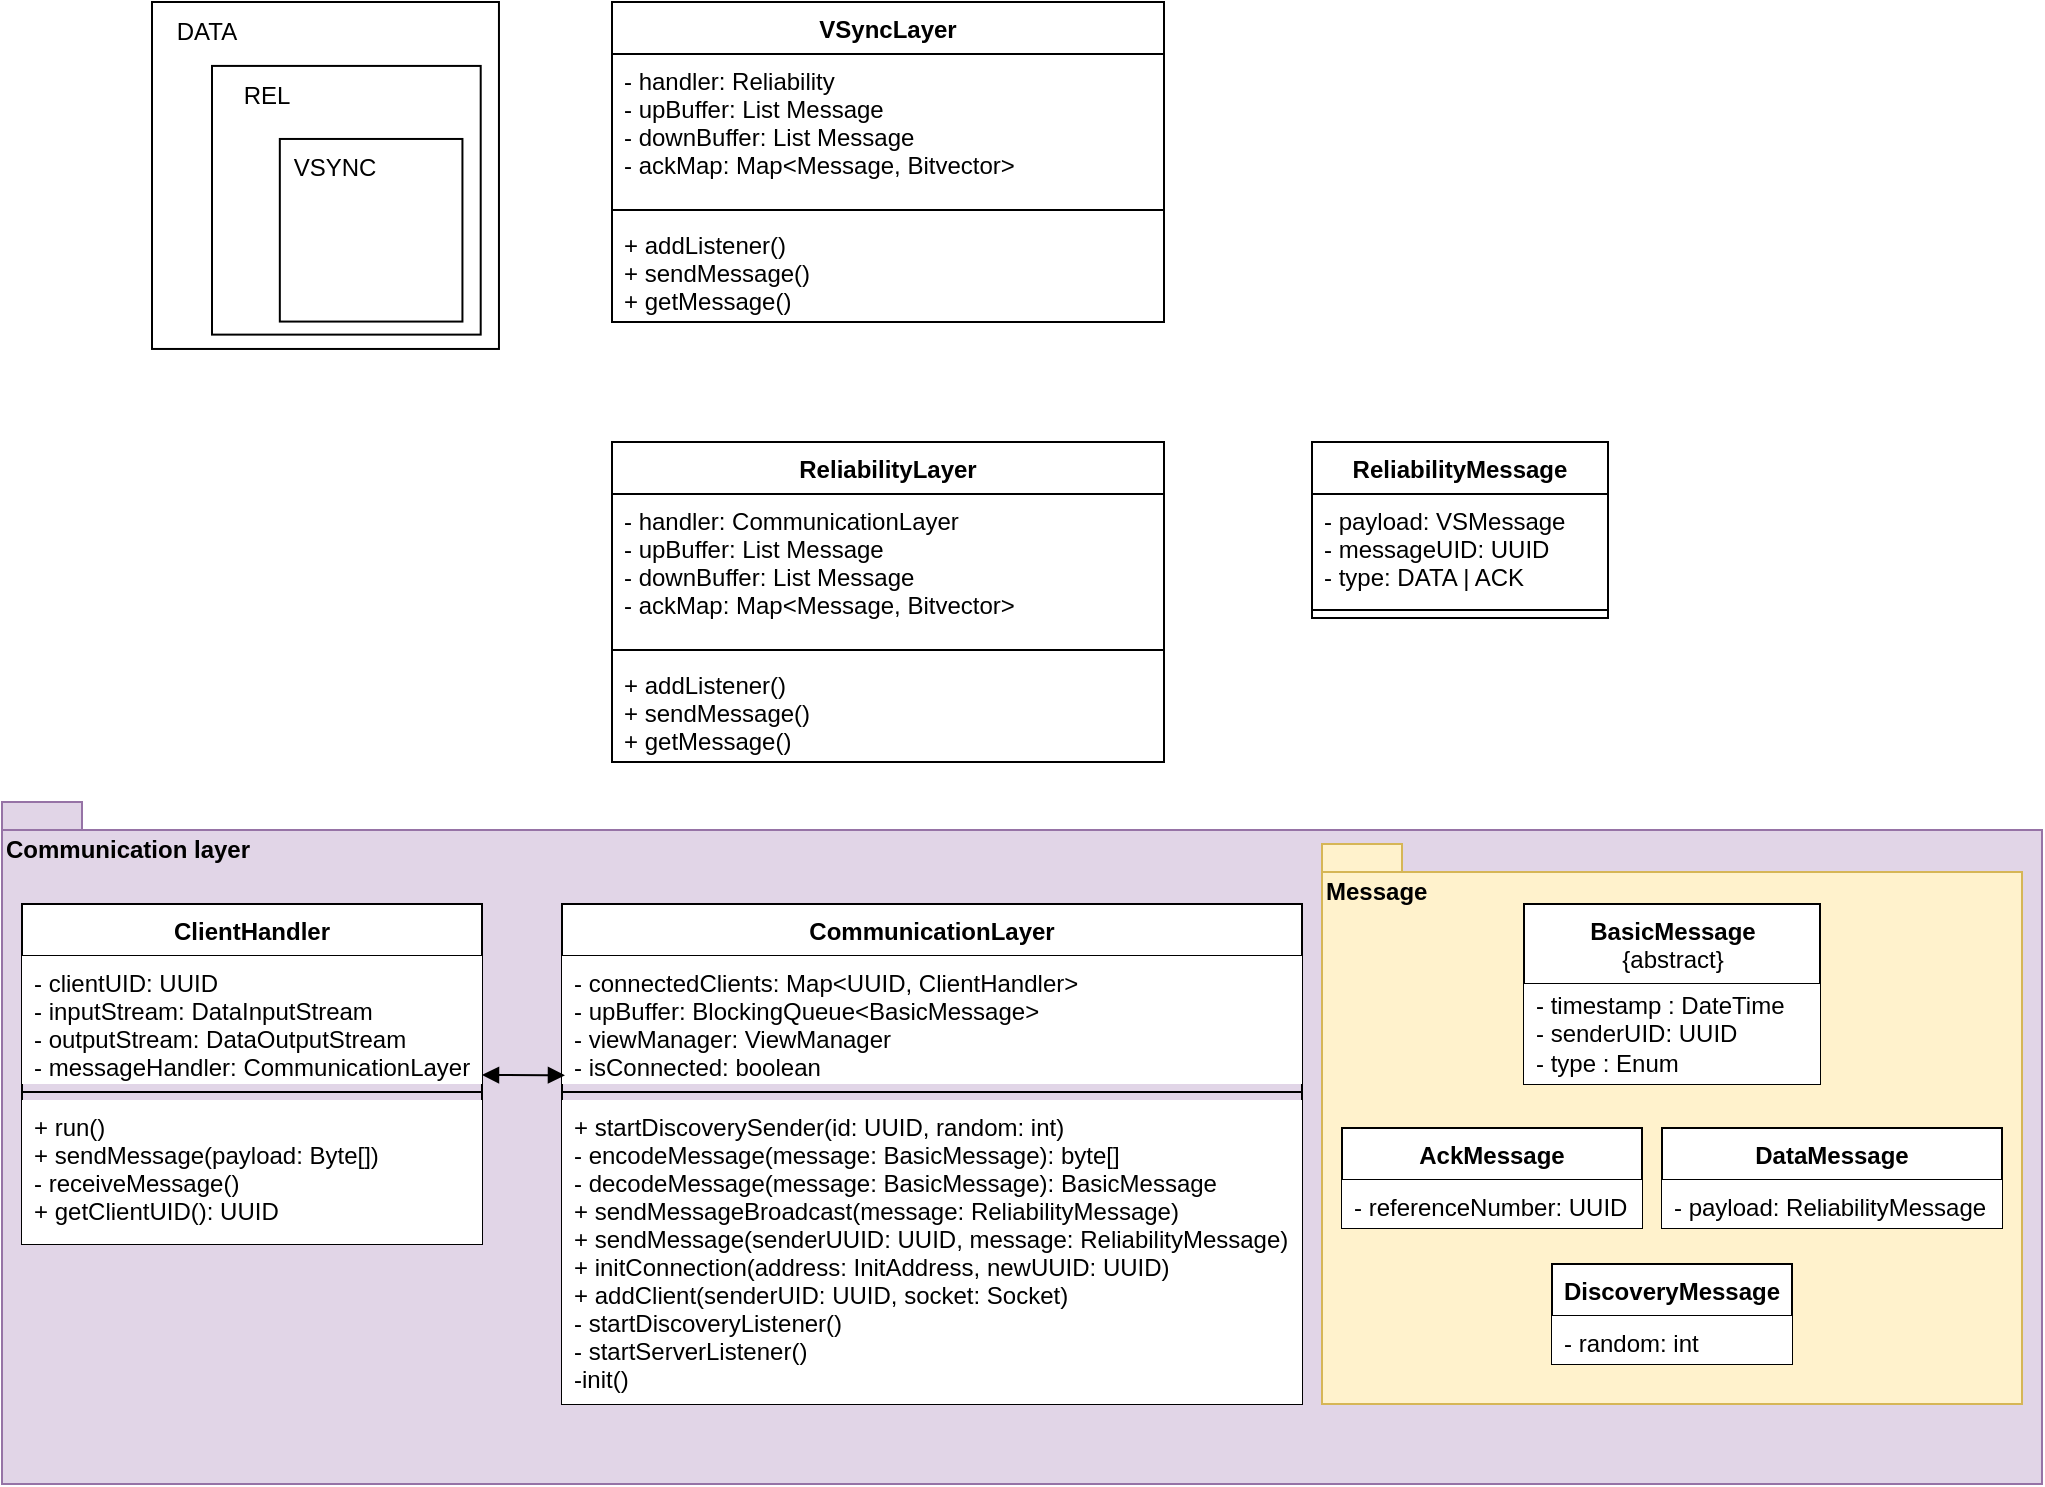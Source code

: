 <mxfile version="21.6.8" type="device" pages="2">
  <diagram id="uH54kyftliJ96vURA3TG" name="UML">
    <mxGraphModel dx="1474" dy="748" grid="1" gridSize="10" guides="1" tooltips="1" connect="1" arrows="1" fold="1" page="1" pageScale="1" pageWidth="1169" pageHeight="827" background="none" math="0" shadow="0">
      <root>
        <mxCell id="0" />
        <mxCell id="1" parent="0" />
        <mxCell id="1DaD0b_Yj19bJ4eFErKd-13" value="ReliabilityLayer" style="swimlane;fontStyle=1;align=center;verticalAlign=top;childLayout=stackLayout;horizontal=1;startSize=26;horizontalStack=0;resizeParent=1;resizeParentMax=0;resizeLast=0;collapsible=1;marginBottom=0;" parent="1" vertex="1">
          <mxGeometry x="380" y="290" width="276" height="160" as="geometry" />
        </mxCell>
        <mxCell id="1DaD0b_Yj19bJ4eFErKd-14" value="- handler: CommunicationLayer&#xa;- upBuffer: List Message&#xa;- downBuffer: List Message&#xa;- ackMap: Map&lt;Message, Bitvector&gt;" style="text;strokeColor=none;fillColor=none;align=left;verticalAlign=top;spacingLeft=4;spacingRight=4;overflow=hidden;rotatable=0;points=[[0,0.5],[1,0.5]];portConstraint=eastwest;" parent="1DaD0b_Yj19bJ4eFErKd-13" vertex="1">
          <mxGeometry y="26" width="276" height="74" as="geometry" />
        </mxCell>
        <mxCell id="1DaD0b_Yj19bJ4eFErKd-15" value="" style="line;strokeWidth=1;fillColor=none;align=left;verticalAlign=middle;spacingTop=-1;spacingLeft=3;spacingRight=3;rotatable=0;labelPosition=right;points=[];portConstraint=eastwest;strokeColor=inherit;" parent="1DaD0b_Yj19bJ4eFErKd-13" vertex="1">
          <mxGeometry y="100" width="276" height="8" as="geometry" />
        </mxCell>
        <mxCell id="1DaD0b_Yj19bJ4eFErKd-16" value="+ addListener()&#xa;+ sendMessage()&#xa;+ getMessage()&#xa;" style="text;strokeColor=none;fillColor=none;align=left;verticalAlign=top;spacingLeft=4;spacingRight=4;overflow=hidden;rotatable=0;points=[[0,0.5],[1,0.5]];portConstraint=eastwest;" parent="1DaD0b_Yj19bJ4eFErKd-13" vertex="1">
          <mxGeometry y="108" width="276" height="52" as="geometry" />
        </mxCell>
        <mxCell id="1DaD0b_Yj19bJ4eFErKd-17" value="ReliabilityMessage" style="swimlane;fontStyle=1;align=center;verticalAlign=top;childLayout=stackLayout;horizontal=1;startSize=26;horizontalStack=0;resizeParent=1;resizeParentMax=0;resizeLast=0;collapsible=1;marginBottom=0;" parent="1" vertex="1">
          <mxGeometry x="730" y="290" width="148" height="88" as="geometry" />
        </mxCell>
        <mxCell id="1DaD0b_Yj19bJ4eFErKd-18" value="- payload: VSMessage&#xa;- messageUID: UUID&#xa;- type: DATA | ACK" style="text;strokeColor=none;fillColor=none;align=left;verticalAlign=top;spacingLeft=4;spacingRight=4;overflow=hidden;rotatable=0;points=[[0,0.5],[1,0.5]];portConstraint=eastwest;" parent="1DaD0b_Yj19bJ4eFErKd-17" vertex="1">
          <mxGeometry y="26" width="148" height="54" as="geometry" />
        </mxCell>
        <mxCell id="1DaD0b_Yj19bJ4eFErKd-19" value="" style="line;strokeWidth=1;fillColor=none;align=left;verticalAlign=middle;spacingTop=-1;spacingLeft=3;spacingRight=3;rotatable=0;labelPosition=right;points=[];portConstraint=eastwest;strokeColor=inherit;" parent="1DaD0b_Yj19bJ4eFErKd-17" vertex="1">
          <mxGeometry y="80" width="148" height="8" as="geometry" />
        </mxCell>
        <mxCell id="1DaD0b_Yj19bJ4eFErKd-21" value="VSyncLayer" style="swimlane;fontStyle=1;align=center;verticalAlign=top;childLayout=stackLayout;horizontal=1;startSize=26;horizontalStack=0;resizeParent=1;resizeParentMax=0;resizeLast=0;collapsible=1;marginBottom=0;" parent="1" vertex="1">
          <mxGeometry x="380" y="70" width="276" height="160" as="geometry" />
        </mxCell>
        <mxCell id="1DaD0b_Yj19bJ4eFErKd-22" value="- handler: Reliability&#xa;- upBuffer: List Message&#xa;- downBuffer: List Message&#xa;- ackMap: Map&lt;Message, Bitvector&gt;" style="text;strokeColor=none;fillColor=none;align=left;verticalAlign=top;spacingLeft=4;spacingRight=4;overflow=hidden;rotatable=0;points=[[0,0.5],[1,0.5]];portConstraint=eastwest;" parent="1DaD0b_Yj19bJ4eFErKd-21" vertex="1">
          <mxGeometry y="26" width="276" height="74" as="geometry" />
        </mxCell>
        <mxCell id="1DaD0b_Yj19bJ4eFErKd-23" value="" style="line;strokeWidth=1;fillColor=none;align=left;verticalAlign=middle;spacingTop=-1;spacingLeft=3;spacingRight=3;rotatable=0;labelPosition=right;points=[];portConstraint=eastwest;strokeColor=inherit;" parent="1DaD0b_Yj19bJ4eFErKd-21" vertex="1">
          <mxGeometry y="100" width="276" height="8" as="geometry" />
        </mxCell>
        <mxCell id="1DaD0b_Yj19bJ4eFErKd-24" value="+ addListener()&#xa;+ sendMessage()&#xa;+ getMessage()" style="text;strokeColor=none;fillColor=none;align=left;verticalAlign=top;spacingLeft=4;spacingRight=4;overflow=hidden;rotatable=0;points=[[0,0.5],[1,0.5]];portConstraint=eastwest;" parent="1DaD0b_Yj19bJ4eFErKd-21" vertex="1">
          <mxGeometry y="108" width="276" height="52" as="geometry" />
        </mxCell>
        <mxCell id="ZzXIpPAD5MCdEfTn8lEt-22" value="" style="group" parent="1" vertex="1" connectable="0">
          <mxGeometry x="150" y="70" width="173.48" height="173.48" as="geometry" />
        </mxCell>
        <mxCell id="ZzXIpPAD5MCdEfTn8lEt-9" value="" style="whiteSpace=wrap;html=1;aspect=fixed;movable=0;resizable=0;rotatable=0;deletable=0;editable=0;locked=1;connectable=0;" parent="ZzXIpPAD5MCdEfTn8lEt-22" vertex="1">
          <mxGeometry width="173.478" height="173.478" as="geometry" />
        </mxCell>
        <mxCell id="ZzXIpPAD5MCdEfTn8lEt-13" value="" style="whiteSpace=wrap;html=1;aspect=fixed;movable=1;resizable=1;rotatable=1;deletable=1;editable=1;locked=0;connectable=1;" parent="ZzXIpPAD5MCdEfTn8lEt-22" vertex="1">
          <mxGeometry x="30" y="31.96" width="134.35" height="134.35" as="geometry" />
        </mxCell>
        <mxCell id="ZzXIpPAD5MCdEfTn8lEt-16" value="" style="whiteSpace=wrap;html=1;aspect=fixed;movable=1;resizable=1;rotatable=1;deletable=1;editable=1;locked=0;connectable=1;" parent="ZzXIpPAD5MCdEfTn8lEt-22" vertex="1">
          <mxGeometry x="63.913" y="68.478" width="91.304" height="91.304" as="geometry" />
        </mxCell>
        <mxCell id="ZzXIpPAD5MCdEfTn8lEt-18" value="DATA" style="text;html=1;strokeColor=none;fillColor=none;align=center;verticalAlign=middle;whiteSpace=wrap;rounded=0;movable=0;resizable=0;rotatable=0;deletable=0;editable=0;locked=1;connectable=0;" parent="ZzXIpPAD5MCdEfTn8lEt-22" vertex="1">
          <mxGeometry width="54.783" height="29.348" as="geometry" />
        </mxCell>
        <mxCell id="ZzXIpPAD5MCdEfTn8lEt-15" value="REL" style="text;html=1;strokeColor=none;fillColor=none;align=center;verticalAlign=middle;whiteSpace=wrap;rounded=0;movable=0;resizable=0;rotatable=0;deletable=0;editable=0;locked=1;connectable=0;" parent="ZzXIpPAD5MCdEfTn8lEt-22" vertex="1">
          <mxGeometry x="30" y="30" width="54.79" height="33.26" as="geometry" />
        </mxCell>
        <mxCell id="ZzXIpPAD5MCdEfTn8lEt-12" value="VSYNC" style="text;html=1;strokeColor=none;fillColor=none;align=center;verticalAlign=middle;whiteSpace=wrap;rounded=0;movable=0;resizable=0;rotatable=0;deletable=0;editable=0;locked=1;connectable=0;" parent="ZzXIpPAD5MCdEfTn8lEt-22" vertex="1">
          <mxGeometry x="63.913" y="68.478" width="54.783" height="29.348" as="geometry" />
        </mxCell>
        <mxCell id="Ba6T_ooh9Mtlx2RINqY4-15" value="" style="group" vertex="1" connectable="0" parent="1">
          <mxGeometry x="75" y="470" width="1020" height="341" as="geometry" />
        </mxCell>
        <mxCell id="Ba6T_ooh9Mtlx2RINqY4-1" value="Communication layer" style="shape=folder;fontStyle=1;spacingTop=10;tabWidth=40;tabHeight=14;tabPosition=left;html=1;whiteSpace=wrap;align=left;verticalAlign=top;labelBackgroundColor=none;fillColor=#e1d5e7;strokeColor=#9673a6;" vertex="1" parent="Ba6T_ooh9Mtlx2RINqY4-15">
          <mxGeometry width="1020" height="341" as="geometry" />
        </mxCell>
        <mxCell id="1DaD0b_Yj19bJ4eFErKd-1" value="CommunicationLayer" style="swimlane;fontStyle=1;align=center;verticalAlign=top;childLayout=stackLayout;horizontal=1;startSize=26;horizontalStack=0;resizeParent=1;resizeParentMax=0;resizeLast=0;collapsible=1;marginBottom=0;" parent="Ba6T_ooh9Mtlx2RINqY4-15" vertex="1">
          <mxGeometry x="280" y="51" width="370" height="250" as="geometry" />
        </mxCell>
        <mxCell id="1DaD0b_Yj19bJ4eFErKd-2" value="- connectedClients: Map&lt;UUID, ClientHandler&gt;&#xa;- upBuffer: BlockingQueue&lt;BasicMessage&gt;&#xa;- viewManager: ViewManager&#xa;- isConnected: boolean" style="text;strokeColor=none;fillColor=default;align=left;verticalAlign=top;spacingLeft=4;spacingRight=4;overflow=hidden;rotatable=0;points=[[0,0.5],[1,0.5]];portConstraint=eastwest;" parent="1DaD0b_Yj19bJ4eFErKd-1" vertex="1">
          <mxGeometry y="26" width="370" height="64" as="geometry" />
        </mxCell>
        <mxCell id="1DaD0b_Yj19bJ4eFErKd-3" value="" style="line;strokeWidth=1;fillColor=default;align=left;verticalAlign=middle;spacingTop=-1;spacingLeft=3;spacingRight=3;rotatable=0;labelPosition=right;points=[];portConstraint=eastwest;strokeColor=default;" parent="1DaD0b_Yj19bJ4eFErKd-1" vertex="1">
          <mxGeometry y="90" width="370" height="8" as="geometry" />
        </mxCell>
        <mxCell id="1DaD0b_Yj19bJ4eFErKd-4" value="+ startDiscoverySender(id: UUID, random: int)&#xa;- encodeMessage(message: BasicMessage): byte[]&#xa;- decodeMessage(message: BasicMessage): BasicMessage&#xa;+ sendMessageBroadcast(message: ReliabilityMessage)&#xa;+ sendMessage(senderUUID: UUID, message: ReliabilityMessage)&#xa;+ initConnection(address: InitAddress, newUUID: UUID)&#xa;+ addClient(senderUID: UUID, socket: Socket)&#xa;- startDiscoveryListener()&#xa;- startServerListener()&#xa;-init()" style="text;strokeColor=none;fillColor=default;align=left;verticalAlign=top;spacingLeft=4;spacingRight=4;overflow=hidden;rotatable=0;points=[[0,0.5],[1,0.5]];portConstraint=eastwest;" parent="1DaD0b_Yj19bJ4eFErKd-1" vertex="1">
          <mxGeometry y="98" width="370" height="152" as="geometry" />
        </mxCell>
        <mxCell id="ZzXIpPAD5MCdEfTn8lEt-1" value="ClientHandler" style="swimlane;fontStyle=1;align=center;verticalAlign=top;childLayout=stackLayout;horizontal=1;startSize=26;horizontalStack=0;resizeParent=1;resizeParentMax=0;resizeLast=0;collapsible=1;marginBottom=0;fillColor=default;labelBackgroundColor=none;gradientColor=none;" parent="Ba6T_ooh9Mtlx2RINqY4-15" vertex="1">
          <mxGeometry x="10" y="51" width="230" height="170" as="geometry" />
        </mxCell>
        <mxCell id="ZzXIpPAD5MCdEfTn8lEt-2" value="- clientUID: UUID&#xa;- inputStream: DataInputStream&#xa;- outputStream: DataOutputStream&#xa;- messageHandler: CommunicationLayer" style="text;strokeColor=none;fillColor=default;align=left;verticalAlign=top;spacingLeft=4;spacingRight=4;overflow=hidden;rotatable=0;points=[[0,0.5],[1,0.5]];portConstraint=eastwest;" parent="ZzXIpPAD5MCdEfTn8lEt-1" vertex="1">
          <mxGeometry y="26" width="230" height="64" as="geometry" />
        </mxCell>
        <mxCell id="ZzXIpPAD5MCdEfTn8lEt-3" value="" style="line;strokeWidth=1;fillColor=default;align=left;verticalAlign=middle;spacingTop=-1;spacingLeft=3;spacingRight=3;rotatable=0;labelPosition=right;points=[];portConstraint=eastwest;strokeColor=default;" parent="ZzXIpPAD5MCdEfTn8lEt-1" vertex="1">
          <mxGeometry y="90" width="230" height="8" as="geometry" />
        </mxCell>
        <mxCell id="ZzXIpPAD5MCdEfTn8lEt-4" value="+ run()&#xa;+ sendMessage(payload: Byte[])&#xa;- receiveMessage()&#xa;+ getClientUID(): UUID" style="text;strokeColor=none;fillColor=default;align=left;verticalAlign=top;spacingLeft=4;spacingRight=4;overflow=hidden;rotatable=0;points=[[0,0.5],[1,0.5]];portConstraint=eastwest;" parent="ZzXIpPAD5MCdEfTn8lEt-1" vertex="1">
          <mxGeometry y="98" width="230" height="72" as="geometry" />
        </mxCell>
        <mxCell id="Ba6T_ooh9Mtlx2RINqY4-14" value="" style="group" vertex="1" connectable="0" parent="Ba6T_ooh9Mtlx2RINqY4-15">
          <mxGeometry x="660" y="21" width="350" height="280" as="geometry" />
        </mxCell>
        <mxCell id="Ba6T_ooh9Mtlx2RINqY4-6" value="Message" style="shape=folder;fontStyle=1;spacingTop=10;tabWidth=40;tabHeight=14;tabPosition=left;html=1;whiteSpace=wrap;align=left;verticalAlign=top;fillColor=#fff2cc;strokeColor=#d6b656;" vertex="1" parent="Ba6T_ooh9Mtlx2RINqY4-14">
          <mxGeometry width="350" height="280" as="geometry" />
        </mxCell>
        <mxCell id="1DaD0b_Yj19bJ4eFErKd-9" value="AckMessage" style="swimlane;fontStyle=1;align=center;verticalAlign=top;childLayout=stackLayout;horizontal=1;startSize=26;horizontalStack=0;resizeParent=1;resizeParentMax=0;resizeLast=0;collapsible=1;marginBottom=0;" parent="Ba6T_ooh9Mtlx2RINqY4-14" vertex="1">
          <mxGeometry x="10" y="142" width="150" height="50" as="geometry" />
        </mxCell>
        <mxCell id="1DaD0b_Yj19bJ4eFErKd-10" value="- referenceNumber: UUID" style="text;strokeColor=none;fillColor=default;align=left;verticalAlign=top;spacingLeft=4;spacingRight=4;overflow=hidden;rotatable=0;points=[[0,0.5],[1,0.5]];portConstraint=eastwest;" parent="1DaD0b_Yj19bJ4eFErKd-9" vertex="1">
          <mxGeometry y="26" width="150" height="24" as="geometry" />
        </mxCell>
        <mxCell id="1DaD0b_Yj19bJ4eFErKd-29" value="DiscoveryMessage" style="swimlane;fontStyle=1;align=center;verticalAlign=top;childLayout=stackLayout;horizontal=1;startSize=26;horizontalStack=0;resizeParent=1;resizeParentMax=0;resizeLast=0;collapsible=1;marginBottom=0;" parent="Ba6T_ooh9Mtlx2RINqY4-14" vertex="1">
          <mxGeometry x="115" y="210" width="120" height="50" as="geometry" />
        </mxCell>
        <mxCell id="1DaD0b_Yj19bJ4eFErKd-30" value="- random: int" style="text;strokeColor=none;fillColor=default;align=left;verticalAlign=top;spacingLeft=4;spacingRight=4;overflow=hidden;rotatable=0;points=[[0,0.5],[1,0.5]];portConstraint=eastwest;" parent="1DaD0b_Yj19bJ4eFErKd-29" vertex="1">
          <mxGeometry y="26" width="120" height="24" as="geometry" />
        </mxCell>
        <mxCell id="1DaD0b_Yj19bJ4eFErKd-38" value="&lt;b&gt;BasicMessage&lt;/b&gt;&lt;br&gt;{abstract}" style="swimlane;fontStyle=0;align=center;verticalAlign=top;childLayout=stackLayout;horizontal=1;startSize=40;horizontalStack=0;resizeParent=1;resizeParentMax=0;resizeLast=0;collapsible=0;marginBottom=0;html=1;" parent="Ba6T_ooh9Mtlx2RINqY4-14" vertex="1">
          <mxGeometry x="101" y="30" width="148" height="90" as="geometry" />
        </mxCell>
        <mxCell id="1DaD0b_Yj19bJ4eFErKd-40" value="- timestamp : DateTime&lt;br&gt;- senderUID: UUID&lt;br&gt;- type : Enum" style="text;html=1;strokeColor=none;fillColor=default;align=left;verticalAlign=middle;spacingLeft=4;spacingRight=4;overflow=hidden;rotatable=0;points=[[0,0.5],[1,0.5]];portConstraint=eastwest;" parent="1DaD0b_Yj19bJ4eFErKd-38" vertex="1">
          <mxGeometry y="40" width="148" height="50" as="geometry" />
        </mxCell>
        <mxCell id="Ba6T_ooh9Mtlx2RINqY4-9" value="DataMessage" style="swimlane;fontStyle=1;align=center;verticalAlign=top;childLayout=stackLayout;horizontal=1;startSize=26;horizontalStack=0;resizeParent=1;resizeParentMax=0;resizeLast=0;collapsible=1;marginBottom=0;" vertex="1" parent="Ba6T_ooh9Mtlx2RINqY4-14">
          <mxGeometry x="170" y="142" width="170" height="50" as="geometry" />
        </mxCell>
        <mxCell id="Ba6T_ooh9Mtlx2RINqY4-10" value="- payload: ReliabilityMessage" style="text;strokeColor=none;fillColor=default;align=left;verticalAlign=top;spacingLeft=4;spacingRight=4;overflow=hidden;rotatable=0;points=[[0,0.5],[1,0.5]];portConstraint=eastwest;" vertex="1" parent="Ba6T_ooh9Mtlx2RINqY4-9">
          <mxGeometry y="26" width="170" height="24" as="geometry" />
        </mxCell>
        <mxCell id="Ba6T_ooh9Mtlx2RINqY4-5" value="" style="endArrow=block;startArrow=block;endFill=1;startFill=1;html=1;rounded=0;entryX=0.004;entryY=0.932;entryDx=0;entryDy=0;entryPerimeter=0;" edge="1" parent="Ba6T_ooh9Mtlx2RINqY4-15" source="ZzXIpPAD5MCdEfTn8lEt-1" target="1DaD0b_Yj19bJ4eFErKd-2">
          <mxGeometry width="160" relative="1" as="geometry">
            <mxPoint x="-610" y="820" as="sourcePoint" />
            <mxPoint x="-760" y="705" as="targetPoint" />
          </mxGeometry>
        </mxCell>
      </root>
    </mxGraphModel>
  </diagram>
  <diagram id="d3YnmPJicnSrvJ-u_3Hq" name="NewHostProtocol">
    <mxGraphModel dx="2208" dy="572" grid="1" gridSize="10" guides="1" tooltips="1" connect="1" arrows="1" fold="1" page="1" pageScale="1" pageWidth="850" pageHeight="1100" math="0" shadow="0">
      <root>
        <mxCell id="0" />
        <mxCell id="1" parent="0" />
        <mxCell id="uTx8Rj_7TUOLLO0W6Pyp-1" value="Host A" style="shape=umlLifeline;perimeter=lifelinePerimeter;whiteSpace=wrap;html=1;container=1;collapsible=0;recursiveResize=0;outlineConnect=0;" parent="1" vertex="1">
          <mxGeometry x="80" y="40" width="100" height="470" as="geometry" />
        </mxCell>
        <mxCell id="uTx8Rj_7TUOLLO0W6Pyp-6" value="" style="html=1;points=[];perimeter=orthogonalPerimeter;" parent="uTx8Rj_7TUOLLO0W6Pyp-1" vertex="1">
          <mxGeometry x="45" y="100" width="10" height="80" as="geometry" />
        </mxCell>
        <mxCell id="uTx8Rj_7TUOLLO0W6Pyp-19" value="" style="html=1;points=[];perimeter=orthogonalPerimeter;" parent="uTx8Rj_7TUOLLO0W6Pyp-1" vertex="1">
          <mxGeometry x="45" y="300" width="10" height="80" as="geometry" />
        </mxCell>
        <mxCell id="uTx8Rj_7TUOLLO0W6Pyp-2" value="Host B" style="shape=umlLifeline;perimeter=lifelinePerimeter;whiteSpace=wrap;html=1;container=1;collapsible=0;recursiveResize=0;outlineConnect=0;" parent="1" vertex="1">
          <mxGeometry x="375" y="40" width="100" height="470" as="geometry" />
        </mxCell>
        <mxCell id="uTx8Rj_7TUOLLO0W6Pyp-10" value="" style="html=1;points=[];perimeter=orthogonalPerimeter;" parent="uTx8Rj_7TUOLLO0W6Pyp-2" vertex="1">
          <mxGeometry x="45" y="180" width="10" height="80" as="geometry" />
        </mxCell>
        <mxCell id="uTx8Rj_7TUOLLO0W6Pyp-3" value="Host C" style="shape=umlLifeline;perimeter=lifelinePerimeter;whiteSpace=wrap;html=1;container=1;collapsible=0;recursiveResize=0;outlineConnect=0;" parent="1" vertex="1">
          <mxGeometry x="660" y="247" width="100" height="263" as="geometry" />
        </mxCell>
        <mxCell id="uTx8Rj_7TUOLLO0W6Pyp-4" value="DISCOVERY" style="html=1;verticalAlign=bottom;startArrow=oval;startFill=1;endArrow=block;startSize=8;rounded=0;" parent="1" source="uTx8Rj_7TUOLLO0W6Pyp-1" target="uTx8Rj_7TUOLLO0W6Pyp-2" edge="1">
          <mxGeometry width="60" relative="1" as="geometry">
            <mxPoint x="390" y="220" as="sourcePoint" />
            <mxPoint x="430" y="220" as="targetPoint" />
            <Array as="points">
              <mxPoint x="200" y="110" />
            </Array>
          </mxGeometry>
        </mxCell>
        <mxCell id="uTx8Rj_7TUOLLO0W6Pyp-5" value="DISCOVERY" style="html=1;verticalAlign=bottom;startArrow=oval;startFill=1;endArrow=block;startSize=8;rounded=0;" parent="1" source="uTx8Rj_7TUOLLO0W6Pyp-2" target="uTx8Rj_7TUOLLO0W6Pyp-1" edge="1">
          <mxGeometry width="60" relative="1" as="geometry">
            <mxPoint x="139.5" y="120" as="sourcePoint" />
            <mxPoint x="434.5" y="120" as="targetPoint" />
            <Array as="points">
              <mxPoint x="210" y="140" />
            </Array>
          </mxGeometry>
        </mxCell>
        <mxCell id="uTx8Rj_7TUOLLO0W6Pyp-7" value="&lt;div style=&quot;text-align: center;&quot;&gt;&lt;span style=&quot;background-color: initial;&quot;&gt;BECAME VIEW MANAGER&lt;/span&gt;&lt;/div&gt;" style="text;html=1;strokeColor=none;fillColor=none;align=left;verticalAlign=middle;whiteSpace=wrap;rounded=0;" parent="1" vertex="1">
          <mxGeometry x="-30" y="140" width="130" height="30" as="geometry" />
        </mxCell>
        <mxCell id="uTx8Rj_7TUOLLO0W6Pyp-9" value="DISCOVERY" style="html=1;verticalAlign=bottom;startArrow=oval;startFill=1;endArrow=block;startSize=8;rounded=0;" parent="1" source="uTx8Rj_7TUOLLO0W6Pyp-3" target="uTx8Rj_7TUOLLO0W6Pyp-1" edge="1">
          <mxGeometry width="60" relative="1" as="geometry">
            <mxPoint x="380" y="340" as="sourcePoint" />
            <mxPoint x="440" y="340" as="targetPoint" />
            <Array as="points">
              <mxPoint x="420" y="340" />
            </Array>
          </mxGeometry>
        </mxCell>
        <mxCell id="uTx8Rj_7TUOLLO0W6Pyp-11" value="INITIAL TOPOLOGY" style="html=1;verticalAlign=bottom;endArrow=block;entryX=0;entryY=0;rounded=0;" parent="1" source="uTx8Rj_7TUOLLO0W6Pyp-1" target="uTx8Rj_7TUOLLO0W6Pyp-10" edge="1">
          <mxGeometry relative="1" as="geometry">
            <mxPoint x="350" y="200" as="sourcePoint" />
          </mxGeometry>
        </mxCell>
        <mxCell id="uTx8Rj_7TUOLLO0W6Pyp-12" value="CONFIRM" style="html=1;verticalAlign=bottom;endArrow=open;dashed=1;endSize=8;exitX=0;exitY=0.95;rounded=0;" parent="1" source="uTx8Rj_7TUOLLO0W6Pyp-10" target="uTx8Rj_7TUOLLO0W6Pyp-1" edge="1">
          <mxGeometry relative="1" as="geometry">
            <mxPoint x="350" y="276" as="targetPoint" />
          </mxGeometry>
        </mxCell>
        <mxCell id="uTx8Rj_7TUOLLO0W6Pyp-13" value="CONNECT &amp;&#xa;ESTABLISH VIEW MANAGER" style="text;align=center;fontStyle=0;verticalAlign=middle;spacingLeft=3;spacingRight=3;strokeColor=none;rotatable=0;points=[[0,0.5],[1,0.5]];portConstraint=eastwest;" parent="1" vertex="1">
          <mxGeometry x="480" y="221" width="80" height="26" as="geometry" />
        </mxCell>
        <mxCell id="uTx8Rj_7TUOLLO0W6Pyp-17" value="DISCOVERY" style="html=1;verticalAlign=bottom;startArrow=oval;startFill=1;endArrow=block;startSize=8;rounded=0;" parent="1" source="uTx8Rj_7TUOLLO0W6Pyp-3" target="uTx8Rj_7TUOLLO0W6Pyp-2" edge="1">
          <mxGeometry width="60" relative="1" as="geometry">
            <mxPoint x="719.5" y="350" as="sourcePoint" />
            <mxPoint x="139.731" y="350" as="targetPoint" />
            <Array as="points">
              <mxPoint x="570" y="370" />
            </Array>
          </mxGeometry>
        </mxCell>
        <mxCell id="uTx8Rj_7TUOLLO0W6Pyp-18" value="ADVERTIZE" style="html=1;verticalAlign=bottom;startArrow=oval;startFill=1;endArrow=block;startSize=8;rounded=0;" parent="1" source="uTx8Rj_7TUOLLO0W6Pyp-2" target="uTx8Rj_7TUOLLO0W6Pyp-1" edge="1">
          <mxGeometry width="60" relative="1" as="geometry">
            <mxPoint x="390" y="360" as="sourcePoint" />
            <mxPoint x="220" y="450" as="targetPoint" />
            <Array as="points">
              <mxPoint x="290" y="370" />
              <mxPoint x="170" y="340" />
            </Array>
          </mxGeometry>
        </mxCell>
        <mxCell id="uTx8Rj_7TUOLLO0W6Pyp-20" value="START A VIEW CHANGE" style="text;html=1;strokeColor=none;fillColor=none;align=center;verticalAlign=middle;whiteSpace=wrap;rounded=0;" parent="1" vertex="1">
          <mxGeometry x="40" y="350" width="60" height="30" as="geometry" />
        </mxCell>
      </root>
    </mxGraphModel>
  </diagram>
</mxfile>
